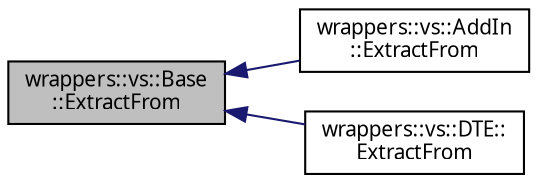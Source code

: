 digraph "wrappers::vs::Base::ExtractFrom"
{
 // INTERACTIVE_SVG=YES
  edge [fontname="Verdana",fontsize="10",labelfontname="Verdana",labelfontsize="10"];
  node [fontname="Verdana",fontsize="10",shape=record];
  rankdir="LR";
  Node1 [label="wrappers::vs::Base\l::ExtractFrom",height=0.2,width=0.4,color="black", fillcolor="grey75", style="filled", fontcolor="black"];
  Node1 -> Node2 [dir="back",color="midnightblue",fontsize="10",style="solid",fontname="Verdana"];
  Node2 [label="wrappers::vs::AddIn\l::ExtractFrom",height=0.2,width=0.4,color="black", fillcolor="white", style="filled",URL="$classwrappers_1_1vs_1_1_add_in.html#a3e251c846958372bba1a743db8367b09",tooltip="Назначить классу-обертке другой объект. "];
  Node1 -> Node3 [dir="back",color="midnightblue",fontsize="10",style="solid",fontname="Verdana"];
  Node3 [label="wrappers::vs::DTE::\lExtractFrom",height=0.2,width=0.4,color="black", fillcolor="white", style="filled",URL="$classwrappers_1_1vs_1_1_d_t_e.html#aa39f9e3f733c851d0fc727367ad097c1",tooltip="Назначить классу-обертке родительский объект, принадлежащий указанному объекту. "];
}
